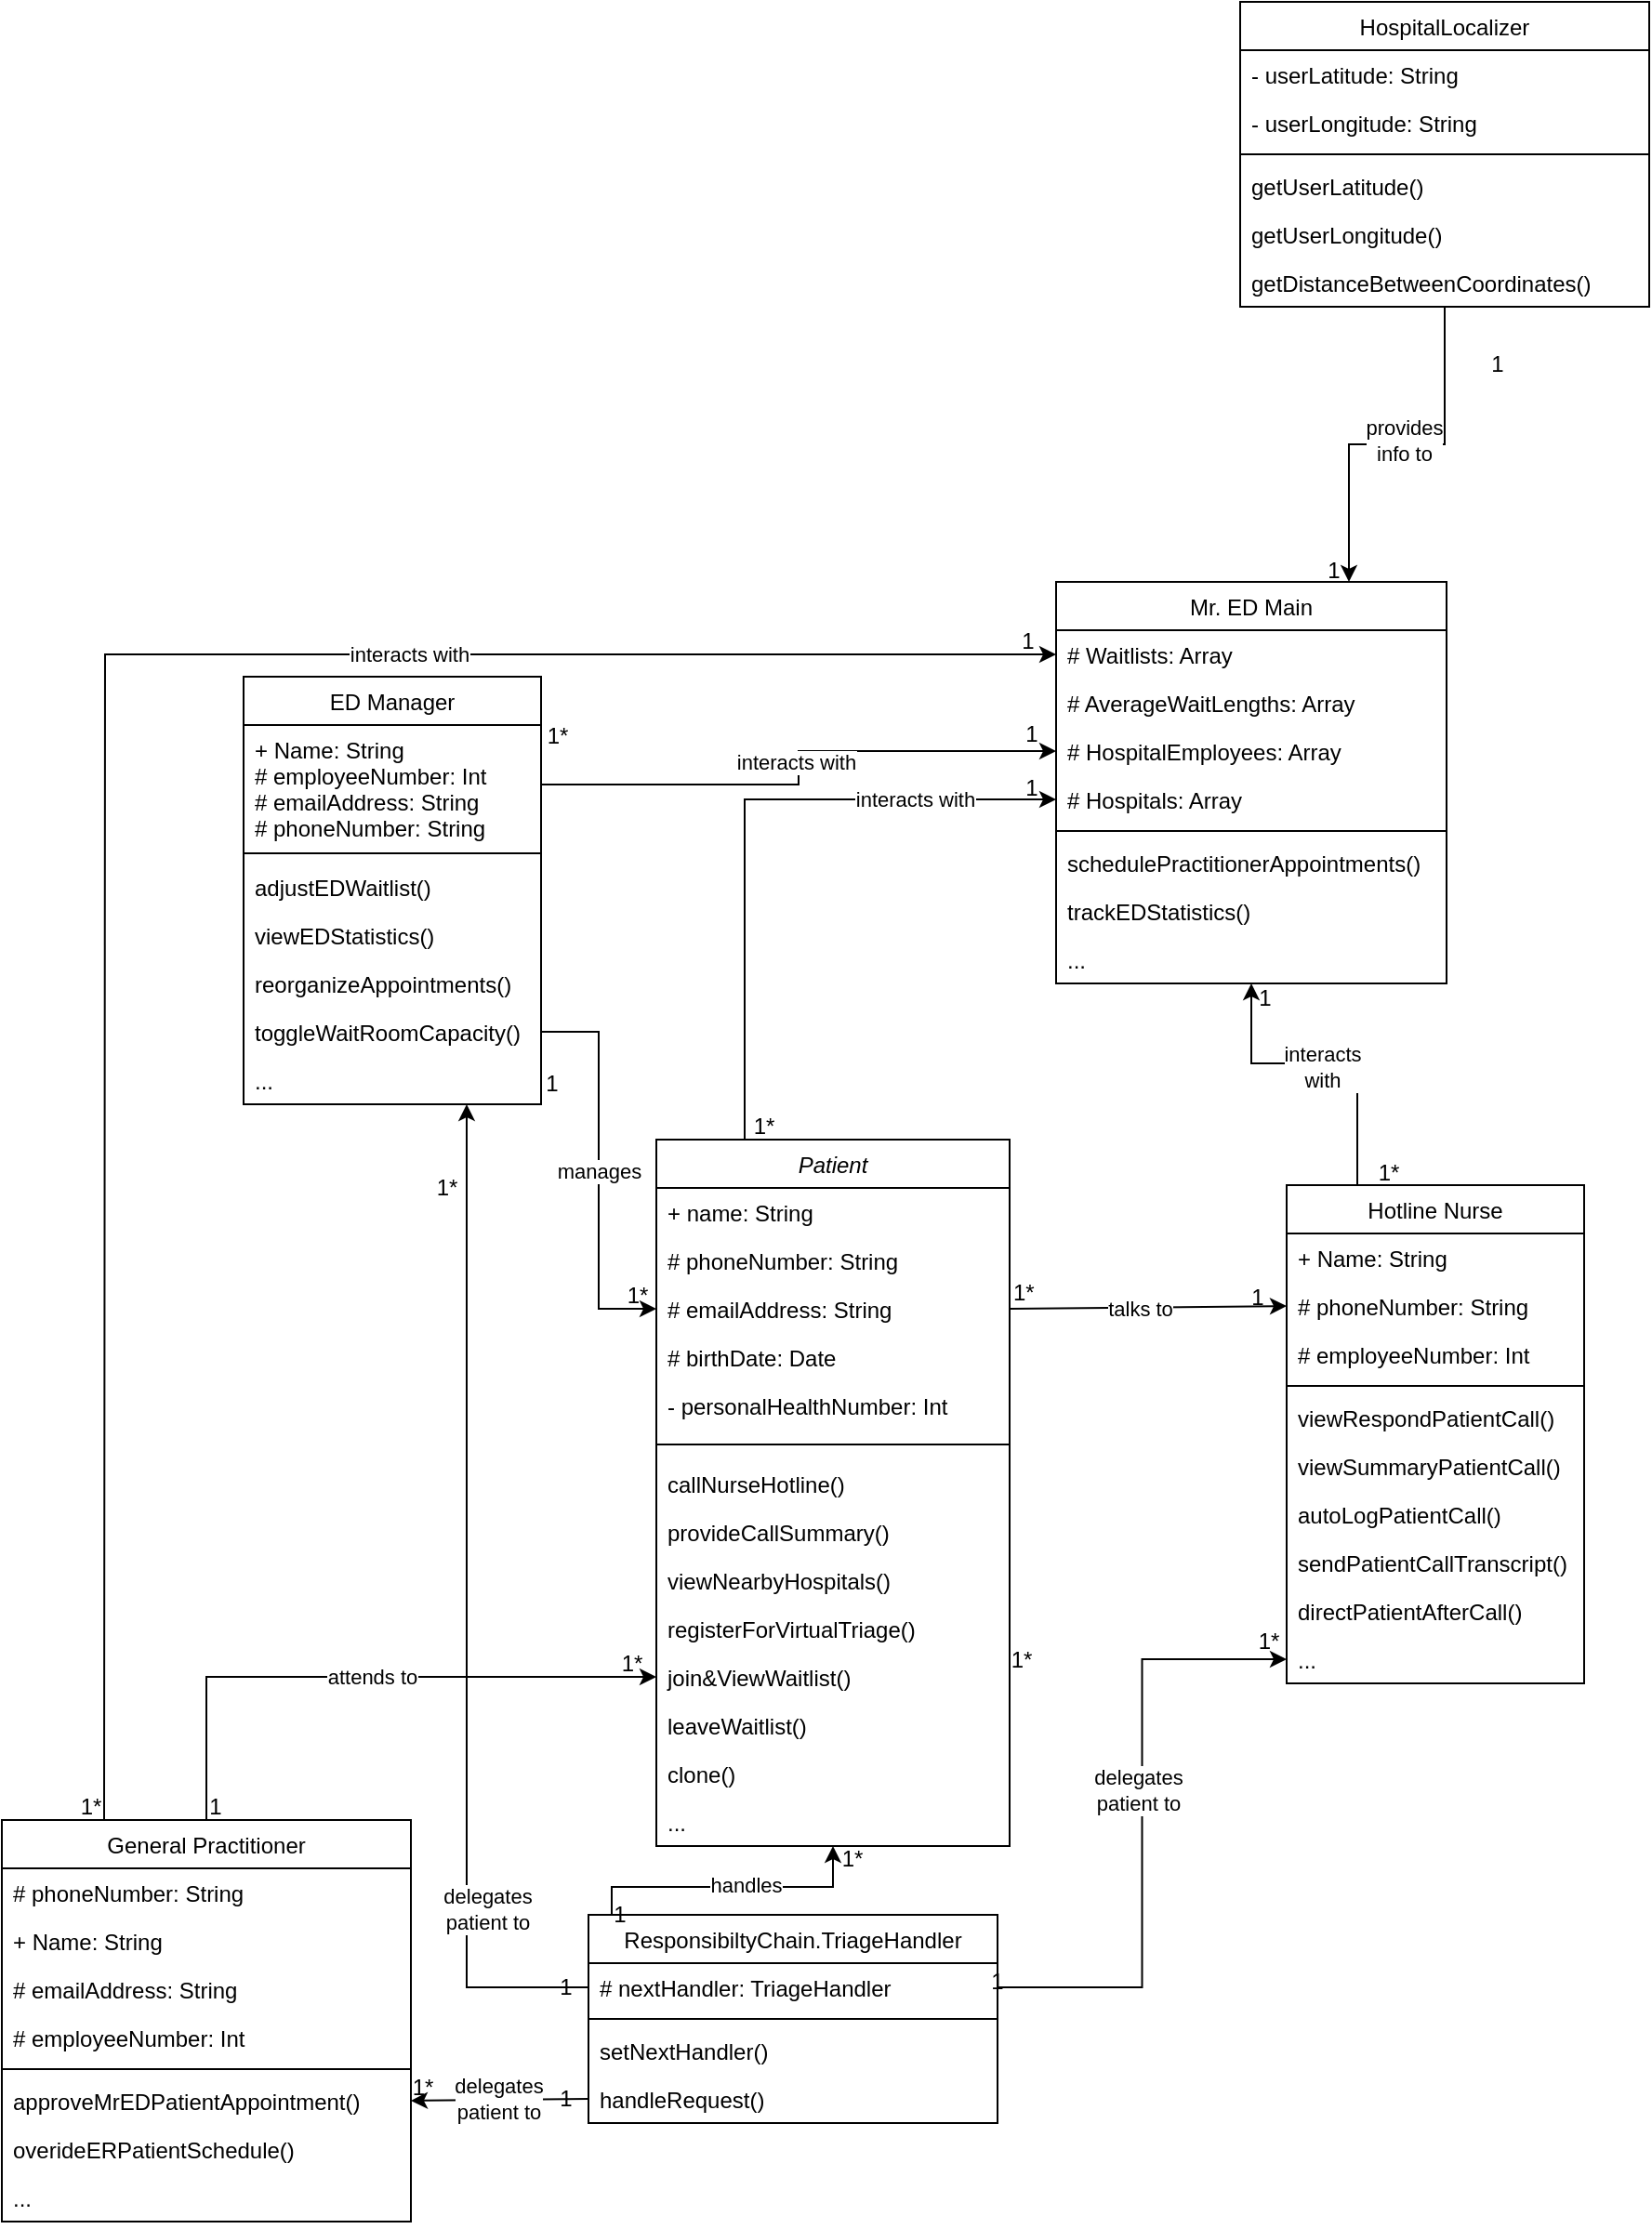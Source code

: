 <mxfile version="24.8.8">
  <diagram id="C5RBs43oDa-KdzZeNtuy" name="Page-1">
    <mxGraphModel dx="1405" dy="684" grid="1" gridSize="10" guides="1" tooltips="1" connect="1" arrows="1" fold="1" page="1" pageScale="1" pageWidth="827" pageHeight="1169" math="0" shadow="0">
      <root>
        <mxCell id="WIyWlLk6GJQsqaUBKTNV-0" />
        <mxCell id="WIyWlLk6GJQsqaUBKTNV-1" parent="WIyWlLk6GJQsqaUBKTNV-0" />
        <mxCell id="qQbIcZdgjEW8v5UKSIZu-0" value="" style="endArrow=classic;shadow=0;strokeWidth=1;rounded=0;endFill=1;elbow=vertical;exitX=1;exitY=0.5;exitDx=0;exitDy=0;entryX=0;entryY=0.5;entryDx=0;entryDy=0;" edge="1" parent="WIyWlLk6GJQsqaUBKTNV-1" source="qQbIcZdgjEW8v5UKSIZu-126" target="qQbIcZdgjEW8v5UKSIZu-165">
          <mxGeometry x="-0.002" relative="1" as="geometry">
            <mxPoint x="545" y="922.151" as="sourcePoint" />
            <mxPoint x="754" y="983" as="targetPoint" />
            <mxPoint as="offset" />
          </mxGeometry>
        </mxCell>
        <mxCell id="qQbIcZdgjEW8v5UKSIZu-1" value="1*" style="resizable=0;align=left;verticalAlign=bottom;labelBackgroundColor=none;fontSize=12;" connectable="0" vertex="1" parent="qQbIcZdgjEW8v5UKSIZu-0">
          <mxGeometry x="-1" relative="1" as="geometry">
            <mxPoint as="offset" />
          </mxGeometry>
        </mxCell>
        <mxCell id="qQbIcZdgjEW8v5UKSIZu-2" value="talks to" style="edgeLabel;html=1;align=center;verticalAlign=middle;resizable=0;points=[];" vertex="1" connectable="0" parent="qQbIcZdgjEW8v5UKSIZu-0">
          <mxGeometry x="0.102" y="-2" relative="1" as="geometry">
            <mxPoint x="-12" y="-1" as="offset" />
          </mxGeometry>
        </mxCell>
        <mxCell id="qQbIcZdgjEW8v5UKSIZu-3" value="interacts with" style="edgeStyle=orthogonalEdgeStyle;rounded=0;orthogonalLoop=1;jettySize=auto;html=1;exitX=0.25;exitY=0;exitDx=0;exitDy=0;entryX=0;entryY=0.5;entryDx=0;entryDy=0;" edge="1" parent="WIyWlLk6GJQsqaUBKTNV-1" source="qQbIcZdgjEW8v5UKSIZu-123" target="qQbIcZdgjEW8v5UKSIZu-60">
          <mxGeometry x="0.565" relative="1" as="geometry">
            <mxPoint as="offset" />
          </mxGeometry>
        </mxCell>
        <mxCell id="qQbIcZdgjEW8v5UKSIZu-4" value="ED Manager" style="swimlane;fontStyle=0;align=center;verticalAlign=top;childLayout=stackLayout;horizontal=1;startSize=26;horizontalStack=0;resizeParent=1;resizeLast=0;collapsible=1;marginBottom=0;rounded=0;shadow=0;strokeWidth=1;" vertex="1" parent="WIyWlLk6GJQsqaUBKTNV-1">
          <mxGeometry x="240" y="643" width="160" height="230" as="geometry">
            <mxRectangle x="130" y="380" width="160" height="26" as="alternateBounds" />
          </mxGeometry>
        </mxCell>
        <mxCell id="qQbIcZdgjEW8v5UKSIZu-5" value="+ Name: String&#xa;# employeeNumber: Int&#xa;# emailAddress: String&#xa;# phoneNumber: String" style="text;align=left;verticalAlign=top;spacingLeft=4;spacingRight=4;overflow=hidden;rotatable=0;points=[[0,0.5],[1,0.5]];portConstraint=eastwest;" vertex="1" parent="qQbIcZdgjEW8v5UKSIZu-4">
          <mxGeometry y="26" width="160" height="64" as="geometry" />
        </mxCell>
        <mxCell id="qQbIcZdgjEW8v5UKSIZu-9" value="" style="line;html=1;strokeWidth=1;align=left;verticalAlign=middle;spacingTop=-1;spacingLeft=3;spacingRight=3;rotatable=0;labelPosition=right;points=[];portConstraint=eastwest;" vertex="1" parent="qQbIcZdgjEW8v5UKSIZu-4">
          <mxGeometry y="90" width="160" height="10" as="geometry" />
        </mxCell>
        <mxCell id="qQbIcZdgjEW8v5UKSIZu-10" value="adjustEDWaitlist()&#xa;" style="text;align=left;verticalAlign=top;spacingLeft=4;spacingRight=4;overflow=hidden;rotatable=0;points=[[0,0.5],[1,0.5]];portConstraint=eastwest;" vertex="1" parent="qQbIcZdgjEW8v5UKSIZu-4">
          <mxGeometry y="100" width="160" height="26" as="geometry" />
        </mxCell>
        <mxCell id="qQbIcZdgjEW8v5UKSIZu-11" value="viewEDStatistics()&#xa;" style="text;align=left;verticalAlign=top;spacingLeft=4;spacingRight=4;overflow=hidden;rotatable=0;points=[[0,0.5],[1,0.5]];portConstraint=eastwest;" vertex="1" parent="qQbIcZdgjEW8v5UKSIZu-4">
          <mxGeometry y="126" width="160" height="26" as="geometry" />
        </mxCell>
        <mxCell id="qQbIcZdgjEW8v5UKSIZu-12" value="reorganizeAppointments()" style="text;align=left;verticalAlign=top;spacingLeft=4;spacingRight=4;overflow=hidden;rotatable=0;points=[[0,0.5],[1,0.5]];portConstraint=eastwest;" vertex="1" parent="qQbIcZdgjEW8v5UKSIZu-4">
          <mxGeometry y="152" width="160" height="26" as="geometry" />
        </mxCell>
        <mxCell id="qQbIcZdgjEW8v5UKSIZu-13" value="toggleWaitRoomCapacity()" style="text;align=left;verticalAlign=top;spacingLeft=4;spacingRight=4;overflow=hidden;rotatable=0;points=[[0,0.5],[1,0.5]];portConstraint=eastwest;" vertex="1" parent="qQbIcZdgjEW8v5UKSIZu-4">
          <mxGeometry y="178" width="160" height="26" as="geometry" />
        </mxCell>
        <mxCell id="qQbIcZdgjEW8v5UKSIZu-14" value="..." style="text;align=left;verticalAlign=top;spacingLeft=4;spacingRight=4;overflow=hidden;rotatable=0;points=[[0,0.5],[1,0.5]];portConstraint=eastwest;" vertex="1" parent="qQbIcZdgjEW8v5UKSIZu-4">
          <mxGeometry y="204" width="160" height="26" as="geometry" />
        </mxCell>
        <mxCell id="qQbIcZdgjEW8v5UKSIZu-15" style="edgeStyle=orthogonalEdgeStyle;rounded=0;orthogonalLoop=1;jettySize=auto;html=1;entryX=0.5;entryY=1;entryDx=0;entryDy=0;" edge="1" parent="WIyWlLk6GJQsqaUBKTNV-1" source="qQbIcZdgjEW8v5UKSIZu-163" target="qQbIcZdgjEW8v5UKSIZu-56">
          <mxGeometry relative="1" as="geometry">
            <mxPoint x="750" y="814" as="targetPoint" />
            <Array as="points">
              <mxPoint x="839" y="851" />
              <mxPoint x="782" y="851" />
            </Array>
          </mxGeometry>
        </mxCell>
        <mxCell id="qQbIcZdgjEW8v5UKSIZu-16" value="interacts&lt;div&gt;with&lt;/div&gt;" style="edgeLabel;html=1;align=center;verticalAlign=middle;resizable=0;points=[];" vertex="1" connectable="0" parent="qQbIcZdgjEW8v5UKSIZu-15">
          <mxGeometry x="0.129" y="1" relative="1" as="geometry">
            <mxPoint x="9" y="1" as="offset" />
          </mxGeometry>
        </mxCell>
        <mxCell id="qQbIcZdgjEW8v5UKSIZu-17" value="interacts with" style="edgeStyle=orthogonalEdgeStyle;rounded=0;orthogonalLoop=1;jettySize=auto;html=1;entryX=0;entryY=0.5;entryDx=0;entryDy=0;" edge="1" parent="WIyWlLk6GJQsqaUBKTNV-1" target="qQbIcZdgjEW8v5UKSIZu-57">
          <mxGeometry x="0.389" relative="1" as="geometry">
            <mxPoint x="165" y="1258" as="sourcePoint" />
            <mxPoint as="offset" />
          </mxGeometry>
        </mxCell>
        <mxCell id="qQbIcZdgjEW8v5UKSIZu-18" value="manages" style="edgeStyle=orthogonalEdgeStyle;rounded=0;orthogonalLoop=1;jettySize=auto;html=1;exitX=1;exitY=0.5;exitDx=0;exitDy=0;entryX=0;entryY=0.5;entryDx=0;entryDy=0;" edge="1" parent="WIyWlLk6GJQsqaUBKTNV-1" source="qQbIcZdgjEW8v5UKSIZu-13" target="qQbIcZdgjEW8v5UKSIZu-126">
          <mxGeometry relative="1" as="geometry" />
        </mxCell>
        <mxCell id="qQbIcZdgjEW8v5UKSIZu-19" value="1*" style="text;strokeColor=none;align=center;fillColor=none;html=1;verticalAlign=middle;whiteSpace=wrap;rounded=0;" vertex="1" parent="WIyWlLk6GJQsqaUBKTNV-1">
          <mxGeometry x="379" y="660" width="60" height="30" as="geometry" />
        </mxCell>
        <mxCell id="qQbIcZdgjEW8v5UKSIZu-20" value="1" style="text;strokeColor=none;align=center;fillColor=none;html=1;verticalAlign=middle;whiteSpace=wrap;rounded=0;" vertex="1" parent="WIyWlLk6GJQsqaUBKTNV-1">
          <mxGeometry x="376" y="847" width="60" height="30" as="geometry" />
        </mxCell>
        <mxCell id="qQbIcZdgjEW8v5UKSIZu-21" value="" style="rounded=0;whiteSpace=wrap;html=1;strokeColor=none;" vertex="1" parent="WIyWlLk6GJQsqaUBKTNV-1">
          <mxGeometry x="127" y="1355" width="120" height="60" as="geometry" />
        </mxCell>
        <mxCell id="qQbIcZdgjEW8v5UKSIZu-22" style="edgeStyle=orthogonalEdgeStyle;rounded=0;orthogonalLoop=1;jettySize=auto;html=1;entryX=0.5;entryY=1;entryDx=0;entryDy=0;" edge="1" parent="WIyWlLk6GJQsqaUBKTNV-1" source="qQbIcZdgjEW8v5UKSIZu-24" target="qQbIcZdgjEW8v5UKSIZu-123">
          <mxGeometry relative="1" as="geometry">
            <Array as="points">
              <mxPoint x="438" y="1294" />
              <mxPoint x="557" y="1294" />
            </Array>
          </mxGeometry>
        </mxCell>
        <mxCell id="qQbIcZdgjEW8v5UKSIZu-23" value="handles" style="edgeLabel;html=1;align=center;verticalAlign=middle;resizable=0;points=[];" vertex="1" connectable="0" parent="qQbIcZdgjEW8v5UKSIZu-22">
          <mxGeometry x="-0.354" y="2" relative="1" as="geometry">
            <mxPoint x="36" y="1" as="offset" />
          </mxGeometry>
        </mxCell>
        <mxCell id="qQbIcZdgjEW8v5UKSIZu-24" value="ResponsibiltyChain.TriageHandler" style="swimlane;fontStyle=0;align=center;verticalAlign=top;childLayout=stackLayout;horizontal=1;startSize=26;horizontalStack=0;resizeParent=1;resizeLast=0;collapsible=1;marginBottom=0;rounded=0;shadow=0;strokeWidth=1;" vertex="1" parent="WIyWlLk6GJQsqaUBKTNV-1">
          <mxGeometry x="425.5" y="1309" width="220" height="112" as="geometry">
            <mxRectangle x="550" y="140" width="160" height="26" as="alternateBounds" />
          </mxGeometry>
        </mxCell>
        <mxCell id="qQbIcZdgjEW8v5UKSIZu-25" value="# nextHandler: TriageHandler" style="text;align=left;verticalAlign=top;spacingLeft=4;spacingRight=4;overflow=hidden;rotatable=0;points=[[0,0.5],[1,0.5]];portConstraint=eastwest;rounded=0;shadow=0;html=0;" vertex="1" parent="qQbIcZdgjEW8v5UKSIZu-24">
          <mxGeometry y="26" width="220" height="26" as="geometry" />
        </mxCell>
        <mxCell id="qQbIcZdgjEW8v5UKSIZu-26" value="" style="line;html=1;strokeWidth=1;align=left;verticalAlign=middle;spacingTop=-1;spacingLeft=3;spacingRight=3;rotatable=0;labelPosition=right;points=[];portConstraint=eastwest;" vertex="1" parent="qQbIcZdgjEW8v5UKSIZu-24">
          <mxGeometry y="52" width="220" height="8" as="geometry" />
        </mxCell>
        <mxCell id="qQbIcZdgjEW8v5UKSIZu-27" value="setNextHandler()" style="text;align=left;verticalAlign=top;spacingLeft=4;spacingRight=4;overflow=hidden;rotatable=0;points=[[0,0.5],[1,0.5]];portConstraint=eastwest;" vertex="1" parent="qQbIcZdgjEW8v5UKSIZu-24">
          <mxGeometry y="60" width="220" height="26" as="geometry" />
        </mxCell>
        <mxCell id="qQbIcZdgjEW8v5UKSIZu-28" value="handleRequest()" style="text;align=left;verticalAlign=top;spacingLeft=4;spacingRight=4;overflow=hidden;rotatable=0;points=[[0,0.5],[1,0.5]];portConstraint=eastwest;" vertex="1" parent="qQbIcZdgjEW8v5UKSIZu-24">
          <mxGeometry y="86" width="220" height="26" as="geometry" />
        </mxCell>
        <mxCell id="qQbIcZdgjEW8v5UKSIZu-29" value="" style="group" vertex="1" connectable="0" parent="WIyWlLk6GJQsqaUBKTNV-1">
          <mxGeometry x="110" y="1234" width="256" height="215" as="geometry" />
        </mxCell>
        <mxCell id="qQbIcZdgjEW8v5UKSIZu-30" value="" style="group" vertex="1" connectable="0" parent="qQbIcZdgjEW8v5UKSIZu-29">
          <mxGeometry width="220" height="215" as="geometry" />
        </mxCell>
        <mxCell id="qQbIcZdgjEW8v5UKSIZu-31" value="General Practitioner" style="swimlane;fontStyle=0;align=center;verticalAlign=top;childLayout=stackLayout;horizontal=1;startSize=26;horizontalStack=0;resizeParent=1;resizeLast=0;collapsible=1;marginBottom=0;rounded=0;shadow=0;strokeWidth=1;" vertex="1" parent="qQbIcZdgjEW8v5UKSIZu-30">
          <mxGeometry y="24" width="220" height="216" as="geometry">
            <mxRectangle x="550" y="140" width="160" height="26" as="alternateBounds" />
          </mxGeometry>
        </mxCell>
        <mxCell id="qQbIcZdgjEW8v5UKSIZu-32" value="# phoneNumber: String" style="text;align=left;verticalAlign=top;spacingLeft=4;spacingRight=4;overflow=hidden;rotatable=0;points=[[0,0.5],[1,0.5]];portConstraint=eastwest;rounded=0;shadow=0;html=0;" vertex="1" parent="qQbIcZdgjEW8v5UKSIZu-31">
          <mxGeometry y="26" width="220" height="26" as="geometry" />
        </mxCell>
        <mxCell id="qQbIcZdgjEW8v5UKSIZu-33" value="+ Name: String" style="text;align=left;verticalAlign=top;spacingLeft=4;spacingRight=4;overflow=hidden;rotatable=0;points=[[0,0.5],[1,0.5]];portConstraint=eastwest;" vertex="1" parent="qQbIcZdgjEW8v5UKSIZu-31">
          <mxGeometry y="52" width="220" height="26" as="geometry" />
        </mxCell>
        <mxCell id="qQbIcZdgjEW8v5UKSIZu-34" value="# emailAddress: String" style="text;align=left;verticalAlign=top;spacingLeft=4;spacingRight=4;overflow=hidden;rotatable=0;points=[[0,0.5],[1,0.5]];portConstraint=eastwest;rounded=0;shadow=0;html=0;" vertex="1" parent="qQbIcZdgjEW8v5UKSIZu-31">
          <mxGeometry y="78" width="220" height="26" as="geometry" />
        </mxCell>
        <mxCell id="qQbIcZdgjEW8v5UKSIZu-35" value="# employeeNumber: Int" style="text;align=left;verticalAlign=top;spacingLeft=4;spacingRight=4;overflow=hidden;rotatable=0;points=[[0,0.5],[1,0.5]];portConstraint=eastwest;rounded=0;shadow=0;html=0;" vertex="1" parent="qQbIcZdgjEW8v5UKSIZu-31">
          <mxGeometry y="104" width="220" height="26" as="geometry" />
        </mxCell>
        <mxCell id="qQbIcZdgjEW8v5UKSIZu-36" value="" style="line;html=1;strokeWidth=1;align=left;verticalAlign=middle;spacingTop=-1;spacingLeft=3;spacingRight=3;rotatable=0;labelPosition=right;points=[];portConstraint=eastwest;" vertex="1" parent="qQbIcZdgjEW8v5UKSIZu-31">
          <mxGeometry y="130" width="220" height="8" as="geometry" />
        </mxCell>
        <mxCell id="qQbIcZdgjEW8v5UKSIZu-37" value="approveMrEDPatientAppointment()" style="text;align=left;verticalAlign=top;spacingLeft=4;spacingRight=4;overflow=hidden;rotatable=0;points=[[0,0.5],[1,0.5]];portConstraint=eastwest;" vertex="1" parent="qQbIcZdgjEW8v5UKSIZu-31">
          <mxGeometry y="138" width="220" height="26" as="geometry" />
        </mxCell>
        <mxCell id="qQbIcZdgjEW8v5UKSIZu-38" value="overideERPatientSchedule()" style="text;align=left;verticalAlign=top;spacingLeft=4;spacingRight=4;overflow=hidden;rotatable=0;points=[[0,0.5],[1,0.5]];portConstraint=eastwest;" vertex="1" parent="qQbIcZdgjEW8v5UKSIZu-31">
          <mxGeometry y="164" width="220" height="26" as="geometry" />
        </mxCell>
        <mxCell id="qQbIcZdgjEW8v5UKSIZu-39" value="..." style="text;align=left;verticalAlign=top;spacingLeft=4;spacingRight=4;overflow=hidden;rotatable=0;points=[[0,0.5],[1,0.5]];portConstraint=eastwest;" vertex="1" parent="qQbIcZdgjEW8v5UKSIZu-31">
          <mxGeometry y="190" width="220" height="26" as="geometry" />
        </mxCell>
        <mxCell id="qQbIcZdgjEW8v5UKSIZu-40" value="1*" style="text;strokeColor=none;align=center;fillColor=none;html=1;verticalAlign=middle;whiteSpace=wrap;rounded=0;" vertex="1" parent="qQbIcZdgjEW8v5UKSIZu-30">
          <mxGeometry x="18" y="2" width="60" height="30" as="geometry" />
        </mxCell>
        <mxCell id="qQbIcZdgjEW8v5UKSIZu-41" value="1" style="text;strokeColor=none;align=center;fillColor=none;html=1;verticalAlign=middle;whiteSpace=wrap;rounded=0;" vertex="1" parent="qQbIcZdgjEW8v5UKSIZu-30">
          <mxGeometry x="85" y="2" width="60" height="30" as="geometry" />
        </mxCell>
        <mxCell id="qQbIcZdgjEW8v5UKSIZu-42" value="1*" style="text;html=1;align=center;verticalAlign=middle;resizable=0;points=[];autosize=1;strokeColor=none;fillColor=none;" vertex="1" parent="qQbIcZdgjEW8v5UKSIZu-29">
          <mxGeometry x="211" y="155" width="29" height="26" as="geometry" />
        </mxCell>
        <mxCell id="qQbIcZdgjEW8v5UKSIZu-43" style="rounded=0;orthogonalLoop=1;jettySize=auto;html=1;exitX=1;exitY=0.5;exitDx=0;exitDy=0;entryX=0;entryY=0.5;entryDx=0;entryDy=0;edgeStyle=orthogonalEdgeStyle;" edge="1" parent="WIyWlLk6GJQsqaUBKTNV-1" source="qQbIcZdgjEW8v5UKSIZu-25" target="qQbIcZdgjEW8v5UKSIZu-173">
          <mxGeometry relative="1" as="geometry">
            <mxPoint x="754" y="1117" as="targetPoint" />
          </mxGeometry>
        </mxCell>
        <mxCell id="qQbIcZdgjEW8v5UKSIZu-44" value="delegates&lt;div&gt;patient to&lt;/div&gt;" style="edgeLabel;html=1;align=center;verticalAlign=middle;resizable=0;points=[];" vertex="1" connectable="0" parent="qQbIcZdgjEW8v5UKSIZu-43">
          <mxGeometry x="-0.154" y="2" relative="1" as="geometry">
            <mxPoint x="-1" y="-44" as="offset" />
          </mxGeometry>
        </mxCell>
        <mxCell id="qQbIcZdgjEW8v5UKSIZu-45" style="edgeStyle=orthogonalEdgeStyle;rounded=0;orthogonalLoop=1;jettySize=auto;html=1;entryX=0;entryY=0.5;entryDx=0;entryDy=0;" edge="1" parent="WIyWlLk6GJQsqaUBKTNV-1" source="qQbIcZdgjEW8v5UKSIZu-31" target="qQbIcZdgjEW8v5UKSIZu-134">
          <mxGeometry relative="1" as="geometry" />
        </mxCell>
        <mxCell id="qQbIcZdgjEW8v5UKSIZu-46" value="attends to" style="edgeLabel;html=1;align=center;verticalAlign=middle;resizable=0;points=[];" vertex="1" connectable="0" parent="qQbIcZdgjEW8v5UKSIZu-45">
          <mxGeometry x="0.037" relative="1" as="geometry">
            <mxPoint as="offset" />
          </mxGeometry>
        </mxCell>
        <mxCell id="qQbIcZdgjEW8v5UKSIZu-47" style="rounded=0;orthogonalLoop=1;jettySize=auto;html=1;entryX=1;entryY=0.5;entryDx=0;entryDy=0;exitX=0;exitY=0.5;exitDx=0;exitDy=0;" edge="1" parent="WIyWlLk6GJQsqaUBKTNV-1" source="qQbIcZdgjEW8v5UKSIZu-28" target="qQbIcZdgjEW8v5UKSIZu-37">
          <mxGeometry relative="1" as="geometry" />
        </mxCell>
        <mxCell id="qQbIcZdgjEW8v5UKSIZu-48" value="delegates&lt;div&gt;patient to&lt;/div&gt;" style="edgeLabel;html=1;align=center;verticalAlign=middle;resizable=0;points=[];" vertex="1" connectable="0" parent="qQbIcZdgjEW8v5UKSIZu-47">
          <mxGeometry x="0.017" y="-1" relative="1" as="geometry">
            <mxPoint as="offset" />
          </mxGeometry>
        </mxCell>
        <mxCell id="qQbIcZdgjEW8v5UKSIZu-49" style="edgeStyle=orthogonalEdgeStyle;rounded=0;orthogonalLoop=1;jettySize=auto;html=1;entryX=0.75;entryY=1;entryDx=0;entryDy=0;" edge="1" parent="WIyWlLk6GJQsqaUBKTNV-1" source="qQbIcZdgjEW8v5UKSIZu-25" target="qQbIcZdgjEW8v5UKSIZu-4">
          <mxGeometry relative="1" as="geometry">
            <mxPoint x="381.222" y="870.901" as="targetPoint" />
          </mxGeometry>
        </mxCell>
        <mxCell id="qQbIcZdgjEW8v5UKSIZu-50" value="delegates&lt;div&gt;patient to&lt;/div&gt;" style="edgeLabel;html=1;align=center;verticalAlign=middle;resizable=0;points=[];" vertex="1" connectable="0" parent="qQbIcZdgjEW8v5UKSIZu-49">
          <mxGeometry x="-0.861" y="-4" relative="1" as="geometry">
            <mxPoint x="-17" y="-38" as="offset" />
          </mxGeometry>
        </mxCell>
        <mxCell id="qQbIcZdgjEW8v5UKSIZu-55" value="" style="group" vertex="1" connectable="0" parent="WIyWlLk6GJQsqaUBKTNV-1">
          <mxGeometry x="632" y="592" width="255" height="216" as="geometry" />
        </mxCell>
        <mxCell id="qQbIcZdgjEW8v5UKSIZu-56" value="Mr. ED Main" style="swimlane;fontStyle=0;align=center;verticalAlign=top;childLayout=stackLayout;horizontal=1;startSize=26;horizontalStack=0;resizeParent=1;resizeLast=0;collapsible=1;marginBottom=0;rounded=0;shadow=0;strokeWidth=1;" vertex="1" parent="qQbIcZdgjEW8v5UKSIZu-55">
          <mxGeometry x="45" width="210" height="216" as="geometry">
            <mxRectangle x="550" y="140" width="160" height="26" as="alternateBounds" />
          </mxGeometry>
        </mxCell>
        <mxCell id="qQbIcZdgjEW8v5UKSIZu-57" value="# Waitlists: Array " style="text;align=left;verticalAlign=top;spacingLeft=4;spacingRight=4;overflow=hidden;rotatable=0;points=[[0,0.5],[1,0.5]];portConstraint=eastwest;rounded=0;shadow=0;html=0;" vertex="1" parent="qQbIcZdgjEW8v5UKSIZu-56">
          <mxGeometry y="26" width="210" height="26" as="geometry" />
        </mxCell>
        <mxCell id="qQbIcZdgjEW8v5UKSIZu-58" value="# AverageWaitLengths: Array " style="text;align=left;verticalAlign=top;spacingLeft=4;spacingRight=4;overflow=hidden;rotatable=0;points=[[0,0.5],[1,0.5]];portConstraint=eastwest;rounded=0;shadow=0;html=0;" vertex="1" parent="qQbIcZdgjEW8v5UKSIZu-56">
          <mxGeometry y="52" width="210" height="26" as="geometry" />
        </mxCell>
        <mxCell id="qQbIcZdgjEW8v5UKSIZu-59" value="# HospitalEmployees: Array " style="text;align=left;verticalAlign=top;spacingLeft=4;spacingRight=4;overflow=hidden;rotatable=0;points=[[0,0.5],[1,0.5]];portConstraint=eastwest;rounded=0;shadow=0;html=0;" vertex="1" parent="qQbIcZdgjEW8v5UKSIZu-56">
          <mxGeometry y="78" width="210" height="26" as="geometry" />
        </mxCell>
        <mxCell id="qQbIcZdgjEW8v5UKSIZu-60" value="# Hospitals: Array " style="text;align=left;verticalAlign=top;spacingLeft=4;spacingRight=4;overflow=hidden;rotatable=0;points=[[0,0.5],[1,0.5]];portConstraint=eastwest;rounded=0;shadow=0;html=0;" vertex="1" parent="qQbIcZdgjEW8v5UKSIZu-56">
          <mxGeometry y="104" width="210" height="26" as="geometry" />
        </mxCell>
        <mxCell id="qQbIcZdgjEW8v5UKSIZu-61" value="" style="line;html=1;strokeWidth=1;align=left;verticalAlign=middle;spacingTop=-1;spacingLeft=3;spacingRight=3;rotatable=0;labelPosition=right;points=[];portConstraint=eastwest;" vertex="1" parent="qQbIcZdgjEW8v5UKSIZu-56">
          <mxGeometry y="130" width="210" height="8" as="geometry" />
        </mxCell>
        <mxCell id="qQbIcZdgjEW8v5UKSIZu-62" value="schedulePractitionerAppointments()" style="text;align=left;verticalAlign=top;spacingLeft=4;spacingRight=4;overflow=hidden;rotatable=0;points=[[0,0.5],[1,0.5]];portConstraint=eastwest;" vertex="1" parent="qQbIcZdgjEW8v5UKSIZu-56">
          <mxGeometry y="138" width="210" height="26" as="geometry" />
        </mxCell>
        <mxCell id="qQbIcZdgjEW8v5UKSIZu-63" value="trackEDStatistics()&#xa;" style="text;align=left;verticalAlign=top;spacingLeft=4;spacingRight=4;overflow=hidden;rotatable=0;points=[[0,0.5],[1,0.5]];portConstraint=eastwest;" vertex="1" parent="qQbIcZdgjEW8v5UKSIZu-56">
          <mxGeometry y="164" width="210" height="26" as="geometry" />
        </mxCell>
        <mxCell id="qQbIcZdgjEW8v5UKSIZu-64" value="..." style="text;align=left;verticalAlign=top;spacingLeft=4;spacingRight=4;overflow=hidden;rotatable=0;points=[[0,0.5],[1,0.5]];portConstraint=eastwest;" vertex="1" parent="qQbIcZdgjEW8v5UKSIZu-56">
          <mxGeometry y="190" width="210" height="26" as="geometry" />
        </mxCell>
        <mxCell id="qQbIcZdgjEW8v5UKSIZu-65" value="1" style="text;strokeColor=none;align=center;fillColor=none;html=1;verticalAlign=middle;whiteSpace=wrap;rounded=0;" vertex="1" parent="qQbIcZdgjEW8v5UKSIZu-55">
          <mxGeometry y="17" width="60" height="30" as="geometry" />
        </mxCell>
        <mxCell id="qQbIcZdgjEW8v5UKSIZu-66" value="1" style="text;strokeColor=none;align=center;fillColor=none;html=1;verticalAlign=middle;whiteSpace=wrap;rounded=0;" vertex="1" parent="qQbIcZdgjEW8v5UKSIZu-55">
          <mxGeometry x="2" y="96" width="60" height="30" as="geometry" />
        </mxCell>
        <mxCell id="qQbIcZdgjEW8v5UKSIZu-67" value="1" style="text;strokeColor=none;align=center;fillColor=none;html=1;verticalAlign=middle;whiteSpace=wrap;rounded=0;" vertex="1" parent="qQbIcZdgjEW8v5UKSIZu-55">
          <mxGeometry x="2" y="67" width="60" height="30" as="geometry" />
        </mxCell>
        <mxCell id="qQbIcZdgjEW8v5UKSIZu-68" style="edgeStyle=orthogonalEdgeStyle;rounded=0;orthogonalLoop=1;jettySize=auto;html=1;exitX=1;exitY=0.5;exitDx=0;exitDy=0;" edge="1" parent="WIyWlLk6GJQsqaUBKTNV-1" source="qQbIcZdgjEW8v5UKSIZu-5" target="qQbIcZdgjEW8v5UKSIZu-59">
          <mxGeometry relative="1" as="geometry" />
        </mxCell>
        <mxCell id="qQbIcZdgjEW8v5UKSIZu-69" value="interacts with" style="edgeLabel;html=1;align=center;verticalAlign=middle;resizable=0;points=[];" vertex="1" connectable="0" parent="qQbIcZdgjEW8v5UKSIZu-68">
          <mxGeometry x="0.023" y="2" relative="1" as="geometry">
            <mxPoint as="offset" />
          </mxGeometry>
        </mxCell>
        <mxCell id="qQbIcZdgjEW8v5UKSIZu-105" style="edgeStyle=orthogonalEdgeStyle;rounded=0;orthogonalLoop=1;jettySize=auto;html=1;entryX=0.75;entryY=0;entryDx=0;entryDy=0;" edge="1" parent="WIyWlLk6GJQsqaUBKTNV-1" source="qQbIcZdgjEW8v5UKSIZu-107" target="qQbIcZdgjEW8v5UKSIZu-56">
          <mxGeometry relative="1" as="geometry" />
        </mxCell>
        <mxCell id="qQbIcZdgjEW8v5UKSIZu-106" value="provides&lt;div&gt;info to&lt;/div&gt;" style="edgeLabel;html=1;align=center;verticalAlign=middle;resizable=0;points=[];" vertex="1" connectable="0" parent="qQbIcZdgjEW8v5UKSIZu-105">
          <mxGeometry x="-0.16" y="-2" relative="1" as="geometry">
            <mxPoint x="-12" as="offset" />
          </mxGeometry>
        </mxCell>
        <mxCell id="qQbIcZdgjEW8v5UKSIZu-107" value="HospitalLocalizer" style="swimlane;fontStyle=0;align=center;verticalAlign=top;childLayout=stackLayout;horizontal=1;startSize=26;horizontalStack=0;resizeParent=1;resizeLast=0;collapsible=1;marginBottom=0;rounded=0;shadow=0;strokeWidth=1;" vertex="1" parent="WIyWlLk6GJQsqaUBKTNV-1">
          <mxGeometry x="776" y="280" width="220" height="164" as="geometry">
            <mxRectangle x="550" y="140" width="160" height="26" as="alternateBounds" />
          </mxGeometry>
        </mxCell>
        <mxCell id="qQbIcZdgjEW8v5UKSIZu-108" value="- userLatitude: String" style="text;align=left;verticalAlign=top;spacingLeft=4;spacingRight=4;overflow=hidden;rotatable=0;points=[[0,0.5],[1,0.5]];portConstraint=eastwest;rounded=0;shadow=0;html=0;" vertex="1" parent="qQbIcZdgjEW8v5UKSIZu-107">
          <mxGeometry y="26" width="220" height="26" as="geometry" />
        </mxCell>
        <mxCell id="qQbIcZdgjEW8v5UKSIZu-109" value="- userLongitude: String" style="text;align=left;verticalAlign=top;spacingLeft=4;spacingRight=4;overflow=hidden;rotatable=0;points=[[0,0.5],[1,0.5]];portConstraint=eastwest;rounded=0;shadow=0;html=0;" vertex="1" parent="qQbIcZdgjEW8v5UKSIZu-107">
          <mxGeometry y="52" width="220" height="26" as="geometry" />
        </mxCell>
        <mxCell id="qQbIcZdgjEW8v5UKSIZu-110" value="" style="line;html=1;strokeWidth=1;align=left;verticalAlign=middle;spacingTop=-1;spacingLeft=3;spacingRight=3;rotatable=0;labelPosition=right;points=[];portConstraint=eastwest;" vertex="1" parent="qQbIcZdgjEW8v5UKSIZu-107">
          <mxGeometry y="78" width="220" height="8" as="geometry" />
        </mxCell>
        <mxCell id="qQbIcZdgjEW8v5UKSIZu-111" value="getUserLatitude()" style="text;align=left;verticalAlign=top;spacingLeft=4;spacingRight=4;overflow=hidden;rotatable=0;points=[[0,0.5],[1,0.5]];portConstraint=eastwest;" vertex="1" parent="qQbIcZdgjEW8v5UKSIZu-107">
          <mxGeometry y="86" width="220" height="26" as="geometry" />
        </mxCell>
        <mxCell id="qQbIcZdgjEW8v5UKSIZu-112" value="getUserLongitude()" style="text;align=left;verticalAlign=top;spacingLeft=4;spacingRight=4;overflow=hidden;rotatable=0;points=[[0,0.5],[1,0.5]];portConstraint=eastwest;" vertex="1" parent="qQbIcZdgjEW8v5UKSIZu-107">
          <mxGeometry y="112" width="220" height="26" as="geometry" />
        </mxCell>
        <mxCell id="qQbIcZdgjEW8v5UKSIZu-113" value="getDistanceBetweenCoordinates()" style="text;align=left;verticalAlign=top;spacingLeft=4;spacingRight=4;overflow=hidden;rotatable=0;points=[[0,0.5],[1,0.5]];portConstraint=eastwest;" vertex="1" parent="qQbIcZdgjEW8v5UKSIZu-107">
          <mxGeometry y="138" width="220" height="26" as="geometry" />
        </mxCell>
        <mxCell id="qQbIcZdgjEW8v5UKSIZu-116" value="1" style="text;html=1;align=center;verticalAlign=middle;resizable=0;points=[];autosize=1;strokeColor=none;fillColor=none;" vertex="1" parent="WIyWlLk6GJQsqaUBKTNV-1">
          <mxGeometry x="901" y="462" width="25" height="26" as="geometry" />
        </mxCell>
        <mxCell id="qQbIcZdgjEW8v5UKSIZu-121" value="1" style="text;html=1;align=center;verticalAlign=middle;resizable=0;points=[];autosize=1;strokeColor=none;fillColor=none;" vertex="1" parent="WIyWlLk6GJQsqaUBKTNV-1">
          <mxGeometry x="813" y="573" width="25" height="26" as="geometry" />
        </mxCell>
        <mxCell id="qQbIcZdgjEW8v5UKSIZu-122" value="" style="group" vertex="1" connectable="0" parent="WIyWlLk6GJQsqaUBKTNV-1">
          <mxGeometry x="419" y="870" width="233" height="376" as="geometry" />
        </mxCell>
        <mxCell id="qQbIcZdgjEW8v5UKSIZu-123" value="Patient" style="swimlane;fontStyle=2;align=center;verticalAlign=top;childLayout=stackLayout;horizontal=1;startSize=26;horizontalStack=0;resizeParent=1;resizeLast=0;collapsible=1;marginBottom=0;rounded=0;shadow=0;strokeWidth=1;" vertex="1" parent="qQbIcZdgjEW8v5UKSIZu-122">
          <mxGeometry x="43" y="22" width="190" height="380" as="geometry">
            <mxRectangle x="30" y="30" width="160" height="26" as="alternateBounds" />
          </mxGeometry>
        </mxCell>
        <mxCell id="qQbIcZdgjEW8v5UKSIZu-124" value="+ name: String" style="text;align=left;verticalAlign=top;spacingLeft=4;spacingRight=4;overflow=hidden;rotatable=0;points=[[0,0.5],[1,0.5]];portConstraint=eastwest;" vertex="1" parent="qQbIcZdgjEW8v5UKSIZu-123">
          <mxGeometry y="26" width="190" height="26" as="geometry" />
        </mxCell>
        <mxCell id="qQbIcZdgjEW8v5UKSIZu-125" value="# phoneNumber: String" style="text;align=left;verticalAlign=top;spacingLeft=4;spacingRight=4;overflow=hidden;rotatable=0;points=[[0,0.5],[1,0.5]];portConstraint=eastwest;rounded=0;shadow=0;html=0;" vertex="1" parent="qQbIcZdgjEW8v5UKSIZu-123">
          <mxGeometry y="52" width="190" height="26" as="geometry" />
        </mxCell>
        <mxCell id="qQbIcZdgjEW8v5UKSIZu-126" value="# emailAddress: String" style="text;align=left;verticalAlign=top;spacingLeft=4;spacingRight=4;overflow=hidden;rotatable=0;points=[[0,0.5],[1,0.5]];portConstraint=eastwest;rounded=0;shadow=0;html=0;" vertex="1" parent="qQbIcZdgjEW8v5UKSIZu-123">
          <mxGeometry y="78" width="190" height="26" as="geometry" />
        </mxCell>
        <mxCell id="qQbIcZdgjEW8v5UKSIZu-127" value="# birthDate: Date" style="text;align=left;verticalAlign=top;spacingLeft=4;spacingRight=4;overflow=hidden;rotatable=0;points=[[0,0.5],[1,0.5]];portConstraint=eastwest;" vertex="1" parent="qQbIcZdgjEW8v5UKSIZu-123">
          <mxGeometry y="104" width="190" height="26" as="geometry" />
        </mxCell>
        <mxCell id="qQbIcZdgjEW8v5UKSIZu-128" value="- personalHealthNumber: Int" style="text;align=left;verticalAlign=top;spacingLeft=4;spacingRight=4;overflow=hidden;rotatable=0;points=[[0,0.5],[1,0.5]];portConstraint=eastwest;" vertex="1" parent="qQbIcZdgjEW8v5UKSIZu-123">
          <mxGeometry y="130" width="190" height="26" as="geometry" />
        </mxCell>
        <mxCell id="qQbIcZdgjEW8v5UKSIZu-129" value="" style="line;html=1;strokeWidth=1;align=left;verticalAlign=middle;spacingTop=-1;spacingLeft=3;spacingRight=3;rotatable=0;labelPosition=right;points=[];portConstraint=eastwest;" vertex="1" parent="qQbIcZdgjEW8v5UKSIZu-123">
          <mxGeometry y="156" width="190" height="16" as="geometry" />
        </mxCell>
        <mxCell id="qQbIcZdgjEW8v5UKSIZu-130" value="callNurseHotline()" style="text;align=left;verticalAlign=top;spacingLeft=4;spacingRight=4;overflow=hidden;rotatable=0;points=[[0,0.5],[1,0.5]];portConstraint=eastwest;" vertex="1" parent="qQbIcZdgjEW8v5UKSIZu-123">
          <mxGeometry y="172" width="190" height="26" as="geometry" />
        </mxCell>
        <mxCell id="qQbIcZdgjEW8v5UKSIZu-131" value="provideCallSummary()&#xa;" style="text;align=left;verticalAlign=top;spacingLeft=4;spacingRight=4;overflow=hidden;rotatable=0;points=[[0,0.5],[1,0.5]];portConstraint=eastwest;" vertex="1" parent="qQbIcZdgjEW8v5UKSIZu-123">
          <mxGeometry y="198" width="190" height="26" as="geometry" />
        </mxCell>
        <mxCell id="qQbIcZdgjEW8v5UKSIZu-132" value="viewNearbyHospitals()&#xa;" style="text;align=left;verticalAlign=top;spacingLeft=4;spacingRight=4;overflow=hidden;rotatable=0;points=[[0,0.5],[1,0.5]];portConstraint=eastwest;" vertex="1" parent="qQbIcZdgjEW8v5UKSIZu-123">
          <mxGeometry y="224" width="190" height="26" as="geometry" />
        </mxCell>
        <mxCell id="qQbIcZdgjEW8v5UKSIZu-133" value="registerForVirtualTriage()&#xa;" style="text;align=left;verticalAlign=top;spacingLeft=4;spacingRight=4;overflow=hidden;rotatable=0;points=[[0,0.5],[1,0.5]];portConstraint=eastwest;" vertex="1" parent="qQbIcZdgjEW8v5UKSIZu-123">
          <mxGeometry y="250" width="190" height="26" as="geometry" />
        </mxCell>
        <mxCell id="qQbIcZdgjEW8v5UKSIZu-134" value="join&amp;ViewWaitlist()&#xa;" style="text;align=left;verticalAlign=top;spacingLeft=4;spacingRight=4;overflow=hidden;rotatable=0;points=[[0,0.5],[1,0.5]];portConstraint=eastwest;" vertex="1" parent="qQbIcZdgjEW8v5UKSIZu-123">
          <mxGeometry y="276" width="190" height="26" as="geometry" />
        </mxCell>
        <mxCell id="qQbIcZdgjEW8v5UKSIZu-135" value="leaveWaitlist()&#xa;" style="text;align=left;verticalAlign=top;spacingLeft=4;spacingRight=4;overflow=hidden;rotatable=0;points=[[0,0.5],[1,0.5]];portConstraint=eastwest;" vertex="1" parent="qQbIcZdgjEW8v5UKSIZu-123">
          <mxGeometry y="302" width="190" height="26" as="geometry" />
        </mxCell>
        <mxCell id="qQbIcZdgjEW8v5UKSIZu-136" value="clone()" style="text;align=left;verticalAlign=top;spacingLeft=4;spacingRight=4;overflow=hidden;rotatable=0;points=[[0,0.5],[1,0.5]];portConstraint=eastwest;" vertex="1" parent="qQbIcZdgjEW8v5UKSIZu-123">
          <mxGeometry y="328" width="190" height="26" as="geometry" />
        </mxCell>
        <mxCell id="qQbIcZdgjEW8v5UKSIZu-137" value="..." style="text;align=left;verticalAlign=top;spacingLeft=4;spacingRight=4;overflow=hidden;rotatable=0;points=[[0,0.5],[1,0.5]];portConstraint=eastwest;" vertex="1" parent="qQbIcZdgjEW8v5UKSIZu-123">
          <mxGeometry y="354" width="190" height="26" as="geometry" />
        </mxCell>
        <mxCell id="qQbIcZdgjEW8v5UKSIZu-138" value="1*" style="text;strokeColor=none;align=center;fillColor=none;html=1;verticalAlign=middle;whiteSpace=wrap;rounded=0;" vertex="1" parent="qQbIcZdgjEW8v5UKSIZu-122">
          <mxGeometry y="289" width="60" height="30" as="geometry" />
        </mxCell>
        <mxCell id="qQbIcZdgjEW8v5UKSIZu-139" value="1*" style="text;strokeColor=none;align=center;fillColor=none;html=1;verticalAlign=middle;whiteSpace=wrap;rounded=0;" vertex="1" parent="qQbIcZdgjEW8v5UKSIZu-122">
          <mxGeometry x="71" width="60" height="30" as="geometry" />
        </mxCell>
        <mxCell id="qQbIcZdgjEW8v5UKSIZu-140" value="1*" style="text;strokeColor=none;align=center;fillColor=none;html=1;verticalAlign=middle;whiteSpace=wrap;rounded=0;" vertex="1" parent="qQbIcZdgjEW8v5UKSIZu-122">
          <mxGeometry x="3" y="91" width="60" height="30" as="geometry" />
        </mxCell>
        <mxCell id="qQbIcZdgjEW8v5UKSIZu-141" value="1" style="text;html=1;align=center;verticalAlign=middle;resizable=0;points=[];autosize=1;strokeColor=none;fillColor=none;" vertex="1" parent="WIyWlLk6GJQsqaUBKTNV-1">
          <mxGeometry x="632" y="1332" width="25" height="26" as="geometry" />
        </mxCell>
        <mxCell id="qQbIcZdgjEW8v5UKSIZu-142" value="1*" style="text;html=1;align=center;verticalAlign=middle;resizable=0;points=[];autosize=1;strokeColor=none;fillColor=none;" vertex="1" parent="WIyWlLk6GJQsqaUBKTNV-1">
          <mxGeometry x="643" y="1159" width="29" height="26" as="geometry" />
        </mxCell>
        <mxCell id="qQbIcZdgjEW8v5UKSIZu-143" value="1*" style="text;html=1;align=center;verticalAlign=middle;resizable=0;points=[];autosize=1;strokeColor=none;fillColor=none;" vertex="1" parent="WIyWlLk6GJQsqaUBKTNV-1">
          <mxGeometry x="552" y="1266" width="29" height="26" as="geometry" />
        </mxCell>
        <mxCell id="qQbIcZdgjEW8v5UKSIZu-144" value="1" style="text;html=1;align=center;verticalAlign=middle;resizable=0;points=[];autosize=1;strokeColor=none;fillColor=none;" vertex="1" parent="WIyWlLk6GJQsqaUBKTNV-1">
          <mxGeometry x="429" y="1296" width="25" height="26" as="geometry" />
        </mxCell>
        <mxCell id="qQbIcZdgjEW8v5UKSIZu-145" value="1" style="text;html=1;align=center;verticalAlign=middle;resizable=0;points=[];autosize=1;strokeColor=none;fillColor=none;" vertex="1" parent="WIyWlLk6GJQsqaUBKTNV-1">
          <mxGeometry x="400" y="1335" width="25" height="26" as="geometry" />
        </mxCell>
        <mxCell id="qQbIcZdgjEW8v5UKSIZu-146" value="1" style="text;html=1;align=center;verticalAlign=middle;resizable=0;points=[];autosize=1;strokeColor=none;fillColor=none;" vertex="1" parent="WIyWlLk6GJQsqaUBKTNV-1">
          <mxGeometry x="400" y="1395" width="25" height="26" as="geometry" />
        </mxCell>
        <mxCell id="qQbIcZdgjEW8v5UKSIZu-147" value="1*" style="text;html=1;align=center;verticalAlign=middle;resizable=0;points=[];autosize=1;strokeColor=none;fillColor=none;" vertex="1" parent="WIyWlLk6GJQsqaUBKTNV-1">
          <mxGeometry x="334" y="905" width="29" height="26" as="geometry" />
        </mxCell>
        <mxCell id="qQbIcZdgjEW8v5UKSIZu-160" value="" style="group" vertex="1" connectable="0" parent="WIyWlLk6GJQsqaUBKTNV-1">
          <mxGeometry x="776" y="902.5" width="182" height="311" as="geometry" />
        </mxCell>
        <mxCell id="qQbIcZdgjEW8v5UKSIZu-162" value="" style="group" vertex="1" connectable="0" parent="qQbIcZdgjEW8v5UKSIZu-160">
          <mxGeometry x="3" y="-8" width="182" height="290" as="geometry" />
        </mxCell>
        <mxCell id="qQbIcZdgjEW8v5UKSIZu-163" value="Hotline Nurse" style="swimlane;fontStyle=0;align=center;verticalAlign=top;childLayout=stackLayout;horizontal=1;startSize=26;horizontalStack=0;resizeParent=1;resizeLast=0;collapsible=1;marginBottom=0;rounded=0;shadow=0;strokeWidth=1;" vertex="1" parent="qQbIcZdgjEW8v5UKSIZu-162">
          <mxGeometry x="22" y="22" width="160" height="268" as="geometry">
            <mxRectangle x="550" y="140" width="160" height="26" as="alternateBounds" />
          </mxGeometry>
        </mxCell>
        <mxCell id="qQbIcZdgjEW8v5UKSIZu-164" value="+ Name: String" style="text;align=left;verticalAlign=top;spacingLeft=4;spacingRight=4;overflow=hidden;rotatable=0;points=[[0,0.5],[1,0.5]];portConstraint=eastwest;" vertex="1" parent="qQbIcZdgjEW8v5UKSIZu-163">
          <mxGeometry y="26" width="160" height="26" as="geometry" />
        </mxCell>
        <mxCell id="qQbIcZdgjEW8v5UKSIZu-165" value="# phoneNumber: String" style="text;align=left;verticalAlign=top;spacingLeft=4;spacingRight=4;overflow=hidden;rotatable=0;points=[[0,0.5],[1,0.5]];portConstraint=eastwest;rounded=0;shadow=0;html=0;" vertex="1" parent="qQbIcZdgjEW8v5UKSIZu-163">
          <mxGeometry y="52" width="160" height="26" as="geometry" />
        </mxCell>
        <mxCell id="qQbIcZdgjEW8v5UKSIZu-166" value="# employeeNumber: Int" style="text;align=left;verticalAlign=top;spacingLeft=4;spacingRight=4;overflow=hidden;rotatable=0;points=[[0,0.5],[1,0.5]];portConstraint=eastwest;rounded=0;shadow=0;html=0;" vertex="1" parent="qQbIcZdgjEW8v5UKSIZu-163">
          <mxGeometry y="78" width="160" height="26" as="geometry" />
        </mxCell>
        <mxCell id="qQbIcZdgjEW8v5UKSIZu-167" value="" style="line;html=1;strokeWidth=1;align=left;verticalAlign=middle;spacingTop=-1;spacingLeft=3;spacingRight=3;rotatable=0;labelPosition=right;points=[];portConstraint=eastwest;" vertex="1" parent="qQbIcZdgjEW8v5UKSIZu-163">
          <mxGeometry y="104" width="160" height="8" as="geometry" />
        </mxCell>
        <mxCell id="qQbIcZdgjEW8v5UKSIZu-168" value="viewRespondPatientCall()" style="text;align=left;verticalAlign=top;spacingLeft=4;spacingRight=4;overflow=hidden;rotatable=0;points=[[0,0.5],[1,0.5]];portConstraint=eastwest;" vertex="1" parent="qQbIcZdgjEW8v5UKSIZu-163">
          <mxGeometry y="112" width="160" height="26" as="geometry" />
        </mxCell>
        <mxCell id="qQbIcZdgjEW8v5UKSIZu-169" value="viewSummaryPatientCall()" style="text;align=left;verticalAlign=top;spacingLeft=4;spacingRight=4;overflow=hidden;rotatable=0;points=[[0,0.5],[1,0.5]];portConstraint=eastwest;" vertex="1" parent="qQbIcZdgjEW8v5UKSIZu-163">
          <mxGeometry y="138" width="160" height="26" as="geometry" />
        </mxCell>
        <mxCell id="qQbIcZdgjEW8v5UKSIZu-170" value="autoLogPatientCall()" style="text;align=left;verticalAlign=top;spacingLeft=4;spacingRight=4;overflow=hidden;rotatable=0;points=[[0,0.5],[1,0.5]];portConstraint=eastwest;" vertex="1" parent="qQbIcZdgjEW8v5UKSIZu-163">
          <mxGeometry y="164" width="160" height="26" as="geometry" />
        </mxCell>
        <mxCell id="qQbIcZdgjEW8v5UKSIZu-171" value="sendPatientCallTranscript()" style="text;align=left;verticalAlign=top;spacingLeft=4;spacingRight=4;overflow=hidden;rotatable=0;points=[[0,0.5],[1,0.5]];portConstraint=eastwest;" vertex="1" parent="qQbIcZdgjEW8v5UKSIZu-163">
          <mxGeometry y="190" width="160" height="26" as="geometry" />
        </mxCell>
        <mxCell id="qQbIcZdgjEW8v5UKSIZu-172" value="directPatientAfterCall()" style="text;align=left;verticalAlign=top;spacingLeft=4;spacingRight=4;overflow=hidden;rotatable=0;points=[[0,0.5],[1,0.5]];portConstraint=eastwest;" vertex="1" parent="qQbIcZdgjEW8v5UKSIZu-163">
          <mxGeometry y="216" width="160" height="26" as="geometry" />
        </mxCell>
        <mxCell id="qQbIcZdgjEW8v5UKSIZu-173" value="..." style="text;align=left;verticalAlign=top;spacingLeft=4;spacingRight=4;overflow=hidden;rotatable=0;points=[[0,0.5],[1,0.5]];portConstraint=eastwest;" vertex="1" parent="qQbIcZdgjEW8v5UKSIZu-163">
          <mxGeometry y="242" width="160" height="26" as="geometry" />
        </mxCell>
        <mxCell id="qQbIcZdgjEW8v5UKSIZu-174" value="1*" style="text;strokeColor=none;align=center;fillColor=none;html=1;verticalAlign=middle;whiteSpace=wrap;rounded=0;" vertex="1" parent="qQbIcZdgjEW8v5UKSIZu-162">
          <mxGeometry x="47" width="60" height="30" as="geometry" />
        </mxCell>
        <mxCell id="qQbIcZdgjEW8v5UKSIZu-175" value="1*" style="text;html=1;align=center;verticalAlign=middle;resizable=0;points=[];autosize=1;strokeColor=none;fillColor=none;" vertex="1" parent="qQbIcZdgjEW8v5UKSIZu-162">
          <mxGeometry x="-3" y="254" width="29" height="26" as="geometry" />
        </mxCell>
        <mxCell id="qQbIcZdgjEW8v5UKSIZu-176" value="1" style="text;html=1;align=center;verticalAlign=middle;resizable=0;points=[];autosize=1;strokeColor=none;fillColor=none;" vertex="1" parent="qQbIcZdgjEW8v5UKSIZu-162">
          <mxGeometry x="-7" y="69" width="25" height="26" as="geometry" />
        </mxCell>
        <mxCell id="qQbIcZdgjEW8v5UKSIZu-183" value="1" style="text;html=1;align=center;verticalAlign=middle;resizable=0;points=[];autosize=1;strokeColor=none;fillColor=none;" vertex="1" parent="WIyWlLk6GJQsqaUBKTNV-1">
          <mxGeometry x="776" y="803" width="25" height="26" as="geometry" />
        </mxCell>
      </root>
    </mxGraphModel>
  </diagram>
</mxfile>
